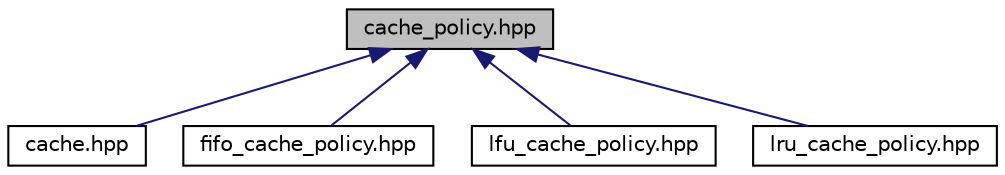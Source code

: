 digraph "cache_policy.hpp"
{
 // LATEX_PDF_SIZE
  edge [fontname="Helvetica",fontsize="10",labelfontname="Helvetica",labelfontsize="10"];
  node [fontname="Helvetica",fontsize="10",shape=record];
  Node1 [label="cache_policy.hpp",height=0.2,width=0.4,color="black", fillcolor="grey75", style="filled", fontcolor="black",tooltip="Cache policy interface declaration."];
  Node1 -> Node2 [dir="back",color="midnightblue",fontsize="10",style="solid",fontname="Helvetica"];
  Node2 [label="cache.hpp",height=0.2,width=0.4,color="black", fillcolor="white", style="filled",URL="$cache_8hpp.html",tooltip="Generic cache implementation."];
  Node1 -> Node3 [dir="back",color="midnightblue",fontsize="10",style="solid",fontname="Helvetica"];
  Node3 [label="fifo_cache_policy.hpp",height=0.2,width=0.4,color="black", fillcolor="white", style="filled",URL="$fifo__cache__policy_8hpp.html",tooltip="FIFO cache policy implementation."];
  Node1 -> Node4 [dir="back",color="midnightblue",fontsize="10",style="solid",fontname="Helvetica"];
  Node4 [label="lfu_cache_policy.hpp",height=0.2,width=0.4,color="black", fillcolor="white", style="filled",URL="$lfu__cache__policy_8hpp.html",tooltip="LFU cache policy implementation."];
  Node1 -> Node5 [dir="back",color="midnightblue",fontsize="10",style="solid",fontname="Helvetica"];
  Node5 [label="lru_cache_policy.hpp",height=0.2,width=0.4,color="black", fillcolor="white", style="filled",URL="$lru__cache__policy_8hpp.html",tooltip="LRU cache implementation."];
}

